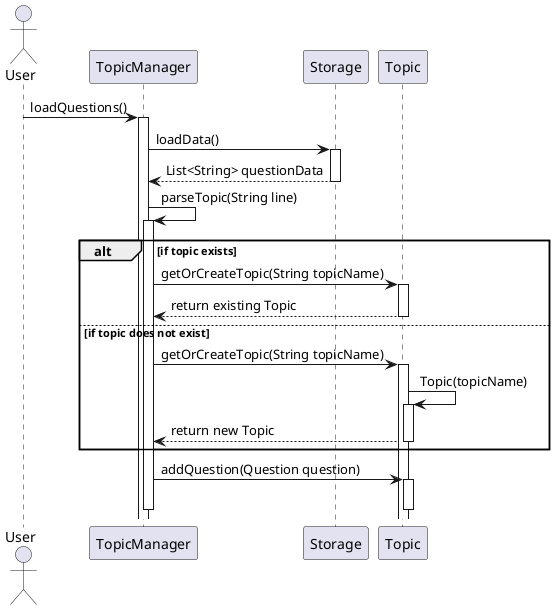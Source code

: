 @startuml
actor User
User -> TopicManager : loadQuestions()
activate TopicManager

TopicManager -> Storage : loadData()
activate Storage
Storage --> TopicManager : List<String> questionData
deactivate Storage

TopicManager -> TopicManager : parseTopic(String line)
activate TopicManager

alt if topic exists
    TopicManager -> Topic : getOrCreateTopic(String topicName)
    activate Topic
    Topic --> TopicManager : return existing Topic
    deactivate Topic
else if topic does not exist
    TopicManager -> Topic : getOrCreateTopic(String topicName)
    activate Topic
    Topic -> Topic : Topic(topicName)
    activate Topic
    Topic --> TopicManager : return new Topic
    deactivate Topic
end

TopicManager -> Topic : addQuestion(Question question)
activate Topic
deactivate Topic
deactivate TopicManager
@enduml
